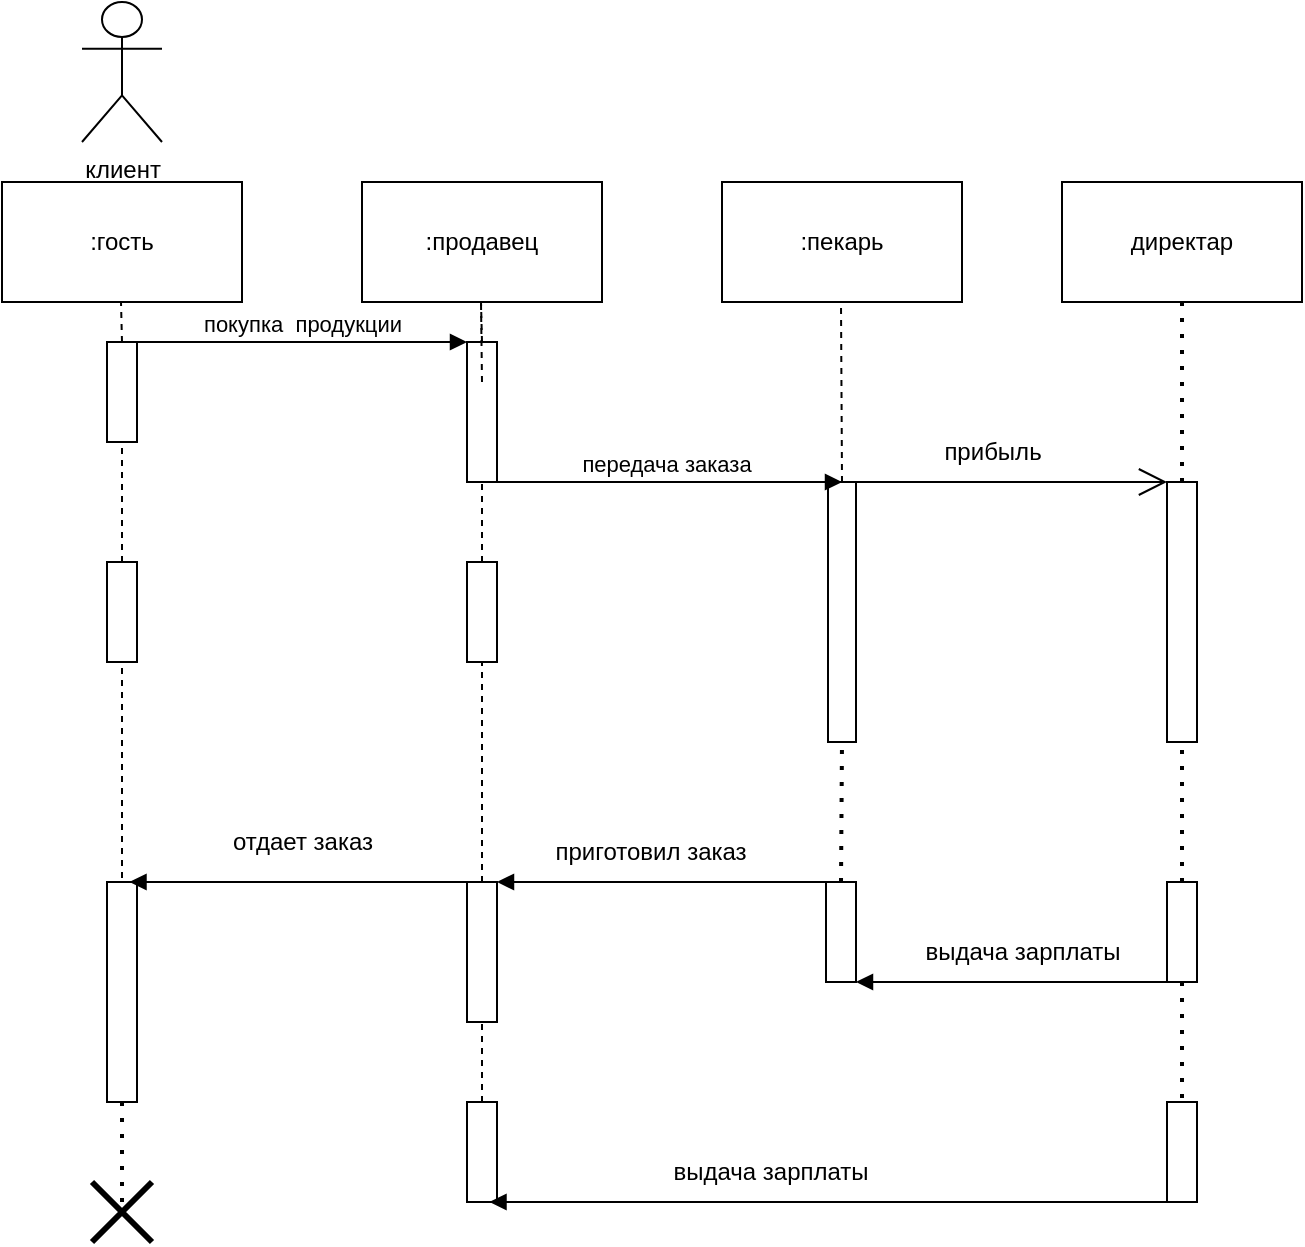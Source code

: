 <mxfile version="20.7.4" type="device"><diagram id="DuB1zPuqn-w3jytPbx_Z" name="Страница 1"><mxGraphModel dx="880" dy="513" grid="1" gridSize="10" guides="1" tooltips="1" connect="1" arrows="1" fold="1" page="1" pageScale="1" pageWidth="827" pageHeight="1169" math="0" shadow="0"><root><mxCell id="0"/><mxCell id="1" parent="0"/><mxCell id="Iu6wkwc3E7co4aE4CexI-2" value="клиент" style="shape=umlActor;verticalLabelPosition=bottom;verticalAlign=top;html=1;outlineConnect=0;" parent="1" vertex="1"><mxGeometry x="70" y="50" width="40" height="70" as="geometry"/></mxCell><mxCell id="Iu6wkwc3E7co4aE4CexI-5" value=":гость" style="rounded=0;whiteSpace=wrap;html=1;" parent="1" vertex="1"><mxGeometry x="30" y="140" width="120" height="60" as="geometry"/></mxCell><mxCell id="Iu6wkwc3E7co4aE4CexI-6" value="" style="endArrow=none;dashed=1;html=1;rounded=0;exitX=0;exitY=0.5;exitDx=0;exitDy=0;" parent="1" source="BLOGlbLHeeaOBEUuBVBS-7" edge="1"><mxGeometry width="50" height="50" relative="1" as="geometry"><mxPoint x="90" y="220" as="sourcePoint"/><mxPoint x="89.5" y="200" as="targetPoint"/></mxGeometry></mxCell><mxCell id="Iu6wkwc3E7co4aE4CexI-7" value=":продавец" style="rounded=0;whiteSpace=wrap;html=1;" parent="1" vertex="1"><mxGeometry x="210" y="140" width="120" height="60" as="geometry"/></mxCell><mxCell id="Iu6wkwc3E7co4aE4CexI-8" value="" style="endArrow=none;dashed=1;html=1;rounded=0;exitX=0;exitY=0.5;exitDx=0;exitDy=0;" parent="1" source="Iu6wkwc3E7co4aE4CexI-14" edge="1"><mxGeometry width="50" height="50" relative="1" as="geometry"><mxPoint x="269.5" y="260" as="sourcePoint"/><mxPoint x="269.5" y="200" as="targetPoint"/></mxGeometry></mxCell><mxCell id="Iu6wkwc3E7co4aE4CexI-9" value=":пекарь" style="rounded=0;whiteSpace=wrap;html=1;" parent="1" vertex="1"><mxGeometry x="390" y="140" width="120" height="60" as="geometry"/></mxCell><mxCell id="Iu6wkwc3E7co4aE4CexI-11" value="" style="endArrow=none;dashed=1;html=1;rounded=0;exitX=0;exitY=0.5;exitDx=0;exitDy=0;" parent="1" source="Iu6wkwc3E7co4aE4CexI-16" edge="1"><mxGeometry width="50" height="50" relative="1" as="geometry"><mxPoint x="449.5" y="250" as="sourcePoint"/><mxPoint x="449.5" y="200" as="targetPoint"/></mxGeometry></mxCell><mxCell id="Iu6wkwc3E7co4aE4CexI-14" value="" style="rounded=0;whiteSpace=wrap;html=1;direction=south;" parent="1" vertex="1"><mxGeometry x="262.5" y="220" width="15" height="70" as="geometry"/></mxCell><mxCell id="Iu6wkwc3E7co4aE4CexI-16" value="" style="rounded=0;whiteSpace=wrap;html=1;direction=south;" parent="1" vertex="1"><mxGeometry x="443" y="290" width="14" height="130" as="geometry"/></mxCell><mxCell id="Iu6wkwc3E7co4aE4CexI-17" value="покупка&amp;nbsp; продукции" style="html=1;verticalAlign=bottom;endArrow=block;rounded=0;entryX=0;entryY=1;entryDx=0;entryDy=0;exitX=0;exitY=0;exitDx=0;exitDy=0;" parent="1" target="Iu6wkwc3E7co4aE4CexI-14" edge="1" source="BLOGlbLHeeaOBEUuBVBS-7"><mxGeometry width="80" relative="1" as="geometry"><mxPoint x="90" y="300" as="sourcePoint"/><mxPoint x="177.5" y="250" as="targetPoint"/></mxGeometry></mxCell><mxCell id="Iu6wkwc3E7co4aE4CexI-19" value="передача заказа" style="html=1;verticalAlign=bottom;endArrow=block;rounded=0;entryX=0;entryY=0.5;entryDx=0;entryDy=0;exitX=1;exitY=0.25;exitDx=0;exitDy=0;" parent="1" target="Iu6wkwc3E7co4aE4CexI-16" edge="1" source="Iu6wkwc3E7co4aE4CexI-14"><mxGeometry width="80" relative="1" as="geometry"><mxPoint x="280" y="300" as="sourcePoint"/><mxPoint x="360" y="300" as="targetPoint"/></mxGeometry></mxCell><mxCell id="Iu6wkwc3E7co4aE4CexI-21" value="" style="endArrow=none;dashed=1;html=1;rounded=0;exitX=0;exitY=0.5;exitDx=0;exitDy=0;entryX=1;entryY=0.5;entryDx=0;entryDy=0;" parent="1" source="Iu6wkwc3E7co4aE4CexI-23" target="BLOGlbLHeeaOBEUuBVBS-7" edge="1"><mxGeometry width="50" height="50" relative="1" as="geometry"><mxPoint x="89.5" y="350" as="sourcePoint"/><mxPoint x="90" y="360" as="targetPoint"/></mxGeometry></mxCell><mxCell id="Iu6wkwc3E7co4aE4CexI-22" value="" style="endArrow=none;dashed=1;html=1;rounded=0;entryX=1;entryY=0.5;entryDx=0;entryDy=0;startArrow=none;" parent="1" target="Iu6wkwc3E7co4aE4CexI-14" edge="1" source="Iu6wkwc3E7co4aE4CexI-24"><mxGeometry width="50" height="50" relative="1" as="geometry"><mxPoint x="270" y="400" as="sourcePoint"/><mxPoint x="269.5" y="300" as="targetPoint"/></mxGeometry></mxCell><mxCell id="Iu6wkwc3E7co4aE4CexI-23" value="" style="rounded=0;whiteSpace=wrap;html=1;direction=south;" parent="1" vertex="1"><mxGeometry x="82.5" y="330" width="15" height="50" as="geometry"/></mxCell><mxCell id="Iu6wkwc3E7co4aE4CexI-26" value="" style="endArrow=none;dashed=1;html=1;rounded=0;exitX=0;exitY=0.5;exitDx=0;exitDy=0;entryX=1;entryY=0.5;entryDx=0;entryDy=0;" parent="1" source="Iu6wkwc3E7co4aE4CexI-28" target="Iu6wkwc3E7co4aE4CexI-24" edge="1"><mxGeometry width="50" height="50" relative="1" as="geometry"><mxPoint x="269.5" y="450" as="sourcePoint"/><mxPoint x="269.5" y="400" as="targetPoint"/></mxGeometry></mxCell><mxCell id="Iu6wkwc3E7co4aE4CexI-27" value="" style="endArrow=none;dashed=1;html=1;rounded=0;entryX=1;entryY=0.5;entryDx=0;entryDy=0;" parent="1" target="Iu6wkwc3E7co4aE4CexI-23" edge="1"><mxGeometry width="50" height="50" relative="1" as="geometry"><mxPoint x="90" y="500" as="sourcePoint"/><mxPoint x="110" y="460" as="targetPoint"/></mxGeometry></mxCell><mxCell id="Iu6wkwc3E7co4aE4CexI-28" value="" style="rounded=0;whiteSpace=wrap;html=1;direction=south;" parent="1" vertex="1"><mxGeometry x="262.5" y="490" width="15" height="70" as="geometry"/></mxCell><mxCell id="Iu6wkwc3E7co4aE4CexI-32" value="" style="rounded=0;whiteSpace=wrap;html=1;direction=south;" parent="1" vertex="1"><mxGeometry x="82.5" y="490" width="15" height="110" as="geometry"/></mxCell><mxCell id="Iu6wkwc3E7co4aE4CexI-33" value="" style="html=1;verticalAlign=bottom;endArrow=block;rounded=0;exitX=0;exitY=0.75;exitDx=0;exitDy=0;entryX=0;entryY=0.25;entryDx=0;entryDy=0;" parent="1" source="Iu6wkwc3E7co4aE4CexI-28" target="Iu6wkwc3E7co4aE4CexI-32" edge="1"><mxGeometry width="80" relative="1" as="geometry"><mxPoint x="262.5" y="490" as="sourcePoint"/><mxPoint x="90" y="490" as="targetPoint"/></mxGeometry></mxCell><mxCell id="Iu6wkwc3E7co4aE4CexI-37" value="отдает заказ" style="text;html=1;align=center;verticalAlign=middle;resizable=0;points=[];autosize=1;strokeColor=none;fillColor=none;" parent="1" vertex="1"><mxGeometry x="135" y="455" width="90" height="30" as="geometry"/></mxCell><mxCell id="Iu6wkwc3E7co4aE4CexI-38" value="" style="endArrow=none;dashed=1;html=1;rounded=0;" parent="1" edge="1"><mxGeometry width="50" height="50" relative="1" as="geometry"><mxPoint x="270" y="240" as="sourcePoint"/><mxPoint x="269.5" y="200" as="targetPoint"/></mxGeometry></mxCell><mxCell id="Iu6wkwc3E7co4aE4CexI-39" value="" style="endArrow=none;dashed=1;html=1;rounded=0;exitX=0;exitY=0.5;exitDx=0;exitDy=0;entryX=1;entryY=0.5;entryDx=0;entryDy=0;" parent="1" source="Iu6wkwc3E7co4aE4CexI-40" target="Iu6wkwc3E7co4aE4CexI-28" edge="1"><mxGeometry width="50" height="50" relative="1" as="geometry"><mxPoint x="269.5" y="590" as="sourcePoint"/><mxPoint x="269.5" y="490" as="targetPoint"/></mxGeometry></mxCell><mxCell id="Iu6wkwc3E7co4aE4CexI-40" value="" style="rounded=0;whiteSpace=wrap;html=1;direction=south;" parent="1" vertex="1"><mxGeometry x="262.5" y="600" width="15" height="50" as="geometry"/></mxCell><mxCell id="BLOGlbLHeeaOBEUuBVBS-1" value="директар" style="rounded=0;whiteSpace=wrap;html=1;" parent="1" vertex="1"><mxGeometry x="560" y="140" width="120" height="60" as="geometry"/></mxCell><mxCell id="BLOGlbLHeeaOBEUuBVBS-2" value="" style="endArrow=none;dashed=1;html=1;dashPattern=1 3;strokeWidth=2;rounded=0;entryX=0.5;entryY=1;entryDx=0;entryDy=0;exitX=0;exitY=0.5;exitDx=0;exitDy=0;" parent="1" source="BLOGlbLHeeaOBEUuBVBS-11" target="BLOGlbLHeeaOBEUuBVBS-1" edge="1"><mxGeometry width="50" height="50" relative="1" as="geometry"><mxPoint x="620" y="230" as="sourcePoint"/><mxPoint x="640" y="240" as="targetPoint"/></mxGeometry></mxCell><mxCell id="BLOGlbLHeeaOBEUuBVBS-7" value="" style="rounded=0;whiteSpace=wrap;html=1;direction=south;" parent="1" vertex="1"><mxGeometry x="82.5" y="220" width="15" height="50" as="geometry"/></mxCell><mxCell id="BLOGlbLHeeaOBEUuBVBS-9" value="" style="endArrow=open;endFill=1;endSize=12;html=1;rounded=0;exitX=0;exitY=0;exitDx=0;exitDy=0;entryX=0;entryY=1;entryDx=0;entryDy=0;" parent="1" source="Iu6wkwc3E7co4aE4CexI-16" target="BLOGlbLHeeaOBEUuBVBS-11" edge="1"><mxGeometry width="160" relative="1" as="geometry"><mxPoint x="102.5" y="230" as="sourcePoint"/><mxPoint x="620" y="650" as="targetPoint"/></mxGeometry></mxCell><mxCell id="BLOGlbLHeeaOBEUuBVBS-10" value="прибыль" style="text;html=1;align=center;verticalAlign=middle;resizable=0;points=[];autosize=1;strokeColor=none;fillColor=none;" parent="1" vertex="1"><mxGeometry x="490" y="260" width="70" height="30" as="geometry"/></mxCell><mxCell id="BLOGlbLHeeaOBEUuBVBS-11" value="" style="rounded=0;whiteSpace=wrap;html=1;direction=south;" parent="1" vertex="1"><mxGeometry x="612.5" y="290" width="15" height="130" as="geometry"/></mxCell><mxCell id="BLOGlbLHeeaOBEUuBVBS-19" value="выдача зарплаты" style="text;html=1;align=center;verticalAlign=middle;resizable=0;points=[];autosize=1;strokeColor=none;fillColor=none;" parent="1" vertex="1"><mxGeometry x="480" y="510" width="120" height="30" as="geometry"/></mxCell><mxCell id="BLOGlbLHeeaOBEUuBVBS-20" value="" style="endArrow=none;dashed=1;html=1;dashPattern=1 3;strokeWidth=2;rounded=0;entryX=1;entryY=0.5;entryDx=0;entryDy=0;exitX=0;exitY=0.5;exitDx=0;exitDy=0;" parent="1" target="BLOGlbLHeeaOBEUuBVBS-11" edge="1" source="BLOGlbLHeeaOBEUuBVBS-22"><mxGeometry width="50" height="50" relative="1" as="geometry"><mxPoint x="620" y="500" as="sourcePoint"/><mxPoint x="619.5" y="550" as="targetPoint"/></mxGeometry></mxCell><mxCell id="BLOGlbLHeeaOBEUuBVBS-21" value="" style="endArrow=none;dashed=1;html=1;dashPattern=1 3;strokeWidth=2;rounded=0;exitX=0;exitY=0.5;exitDx=0;exitDy=0;entryX=1;entryY=0.5;entryDx=0;entryDy=0;" parent="1" edge="1" target="Iu6wkwc3E7co4aE4CexI-16" source="BLOGlbLHeeaOBEUuBVBS-23"><mxGeometry width="50" height="50" relative="1" as="geometry"><mxPoint x="450" y="560" as="sourcePoint"/><mxPoint x="450" y="490" as="targetPoint"/></mxGeometry></mxCell><mxCell id="BLOGlbLHeeaOBEUuBVBS-22" value="" style="rounded=0;whiteSpace=wrap;html=1;direction=south;" parent="1" vertex="1"><mxGeometry x="612.5" y="490" width="15" height="50" as="geometry"/></mxCell><mxCell id="BLOGlbLHeeaOBEUuBVBS-23" value="" style="rounded=0;whiteSpace=wrap;html=1;direction=south;" parent="1" vertex="1"><mxGeometry x="442" y="490" width="15" height="50" as="geometry"/></mxCell><mxCell id="BLOGlbLHeeaOBEUuBVBS-24" value="выдача зарплаты" style="text;html=1;align=center;verticalAlign=middle;resizable=0;points=[];autosize=1;strokeColor=none;fillColor=none;" parent="1" vertex="1"><mxGeometry x="354" y="620" width="120" height="30" as="geometry"/></mxCell><mxCell id="BLOGlbLHeeaOBEUuBVBS-25" value="" style="html=1;verticalAlign=bottom;endArrow=block;rounded=0;entryX=1;entryY=0;entryDx=0;entryDy=0;exitX=1;exitY=1;exitDx=0;exitDy=0;" parent="1" edge="1" target="BLOGlbLHeeaOBEUuBVBS-23" source="BLOGlbLHeeaOBEUuBVBS-22"><mxGeometry width="80" relative="1" as="geometry"><mxPoint x="610" y="570" as="sourcePoint"/><mxPoint x="457" y="565" as="targetPoint"/></mxGeometry></mxCell><mxCell id="5Jq_Ku47mcvRC0jyrh9--3" value="" style="endArrow=none;dashed=1;html=1;dashPattern=1 3;strokeWidth=2;rounded=0;entryX=1;entryY=0.5;entryDx=0;entryDy=0;" edge="1" parent="1" target="Iu6wkwc3E7co4aE4CexI-32"><mxGeometry x="-1" y="241" width="50" height="50" relative="1" as="geometry"><mxPoint x="90" y="650" as="sourcePoint"/><mxPoint x="89.5" y="610" as="targetPoint"/><mxPoint y="19" as="offset"/></mxGeometry></mxCell><mxCell id="Iu6wkwc3E7co4aE4CexI-24" value="" style="rounded=0;whiteSpace=wrap;html=1;direction=south;" parent="1" vertex="1"><mxGeometry x="262.5" y="330" width="15" height="50" as="geometry"/></mxCell><mxCell id="5Jq_Ku47mcvRC0jyrh9--9" value="" style="endArrow=none;dashed=1;html=1;rounded=0;entryX=1;entryY=0.5;entryDx=0;entryDy=0;" edge="1" parent="1" target="Iu6wkwc3E7co4aE4CexI-24"><mxGeometry width="50" height="50" relative="1" as="geometry"><mxPoint x="270" y="400" as="sourcePoint"/><mxPoint x="270" y="290" as="targetPoint"/></mxGeometry></mxCell><mxCell id="5Jq_Ku47mcvRC0jyrh9--13" value="" style="endArrow=none;dashed=1;html=1;dashPattern=1 3;strokeWidth=2;rounded=0;exitX=1;exitY=0.5;exitDx=0;exitDy=0;entryX=0;entryY=0.5;entryDx=0;entryDy=0;" edge="1" parent="1" source="BLOGlbLHeeaOBEUuBVBS-22" target="5Jq_Ku47mcvRC0jyrh9--14"><mxGeometry width="50" height="50" relative="1" as="geometry"><mxPoint x="630" y="500" as="sourcePoint"/><mxPoint x="620" y="590" as="targetPoint"/></mxGeometry></mxCell><mxCell id="5Jq_Ku47mcvRC0jyrh9--14" value="" style="rounded=0;whiteSpace=wrap;html=1;direction=south;" vertex="1" parent="1"><mxGeometry x="612.5" y="600" width="15" height="50" as="geometry"/></mxCell><mxCell id="5Jq_Ku47mcvRC0jyrh9--15" value="" style="html=1;verticalAlign=bottom;endArrow=block;rounded=0;entryX=1;entryY=0.25;entryDx=0;entryDy=0;exitX=1;exitY=0.75;exitDx=0;exitDy=0;" edge="1" parent="1" source="5Jq_Ku47mcvRC0jyrh9--14" target="Iu6wkwc3E7co4aE4CexI-40"><mxGeometry width="80" relative="1" as="geometry"><mxPoint x="622.5" y="500" as="sourcePoint"/><mxPoint x="467" y="500" as="targetPoint"/></mxGeometry></mxCell><mxCell id="5Jq_Ku47mcvRC0jyrh9--17" value="" style="html=1;verticalAlign=bottom;endArrow=block;rounded=0;entryX=0;entryY=0;entryDx=0;entryDy=0;exitX=0;exitY=1;exitDx=0;exitDy=0;" edge="1" parent="1" source="BLOGlbLHeeaOBEUuBVBS-23" target="Iu6wkwc3E7co4aE4CexI-28"><mxGeometry width="80" relative="1" as="geometry"><mxPoint x="622.5" y="550" as="sourcePoint"/><mxPoint x="467" y="550" as="targetPoint"/></mxGeometry></mxCell><mxCell id="5Jq_Ku47mcvRC0jyrh9--18" value="приготовил заказ" style="text;html=1;align=center;verticalAlign=middle;resizable=0;points=[];autosize=1;strokeColor=none;fillColor=none;" vertex="1" parent="1"><mxGeometry x="294" y="460" width="120" height="30" as="geometry"/></mxCell><mxCell id="5Jq_Ku47mcvRC0jyrh9--19" value="" style="shape=umlDestroy;whiteSpace=wrap;html=1;strokeWidth=3;" vertex="1" parent="1"><mxGeometry x="75" y="640" width="30" height="30" as="geometry"/></mxCell></root></mxGraphModel></diagram></mxfile>